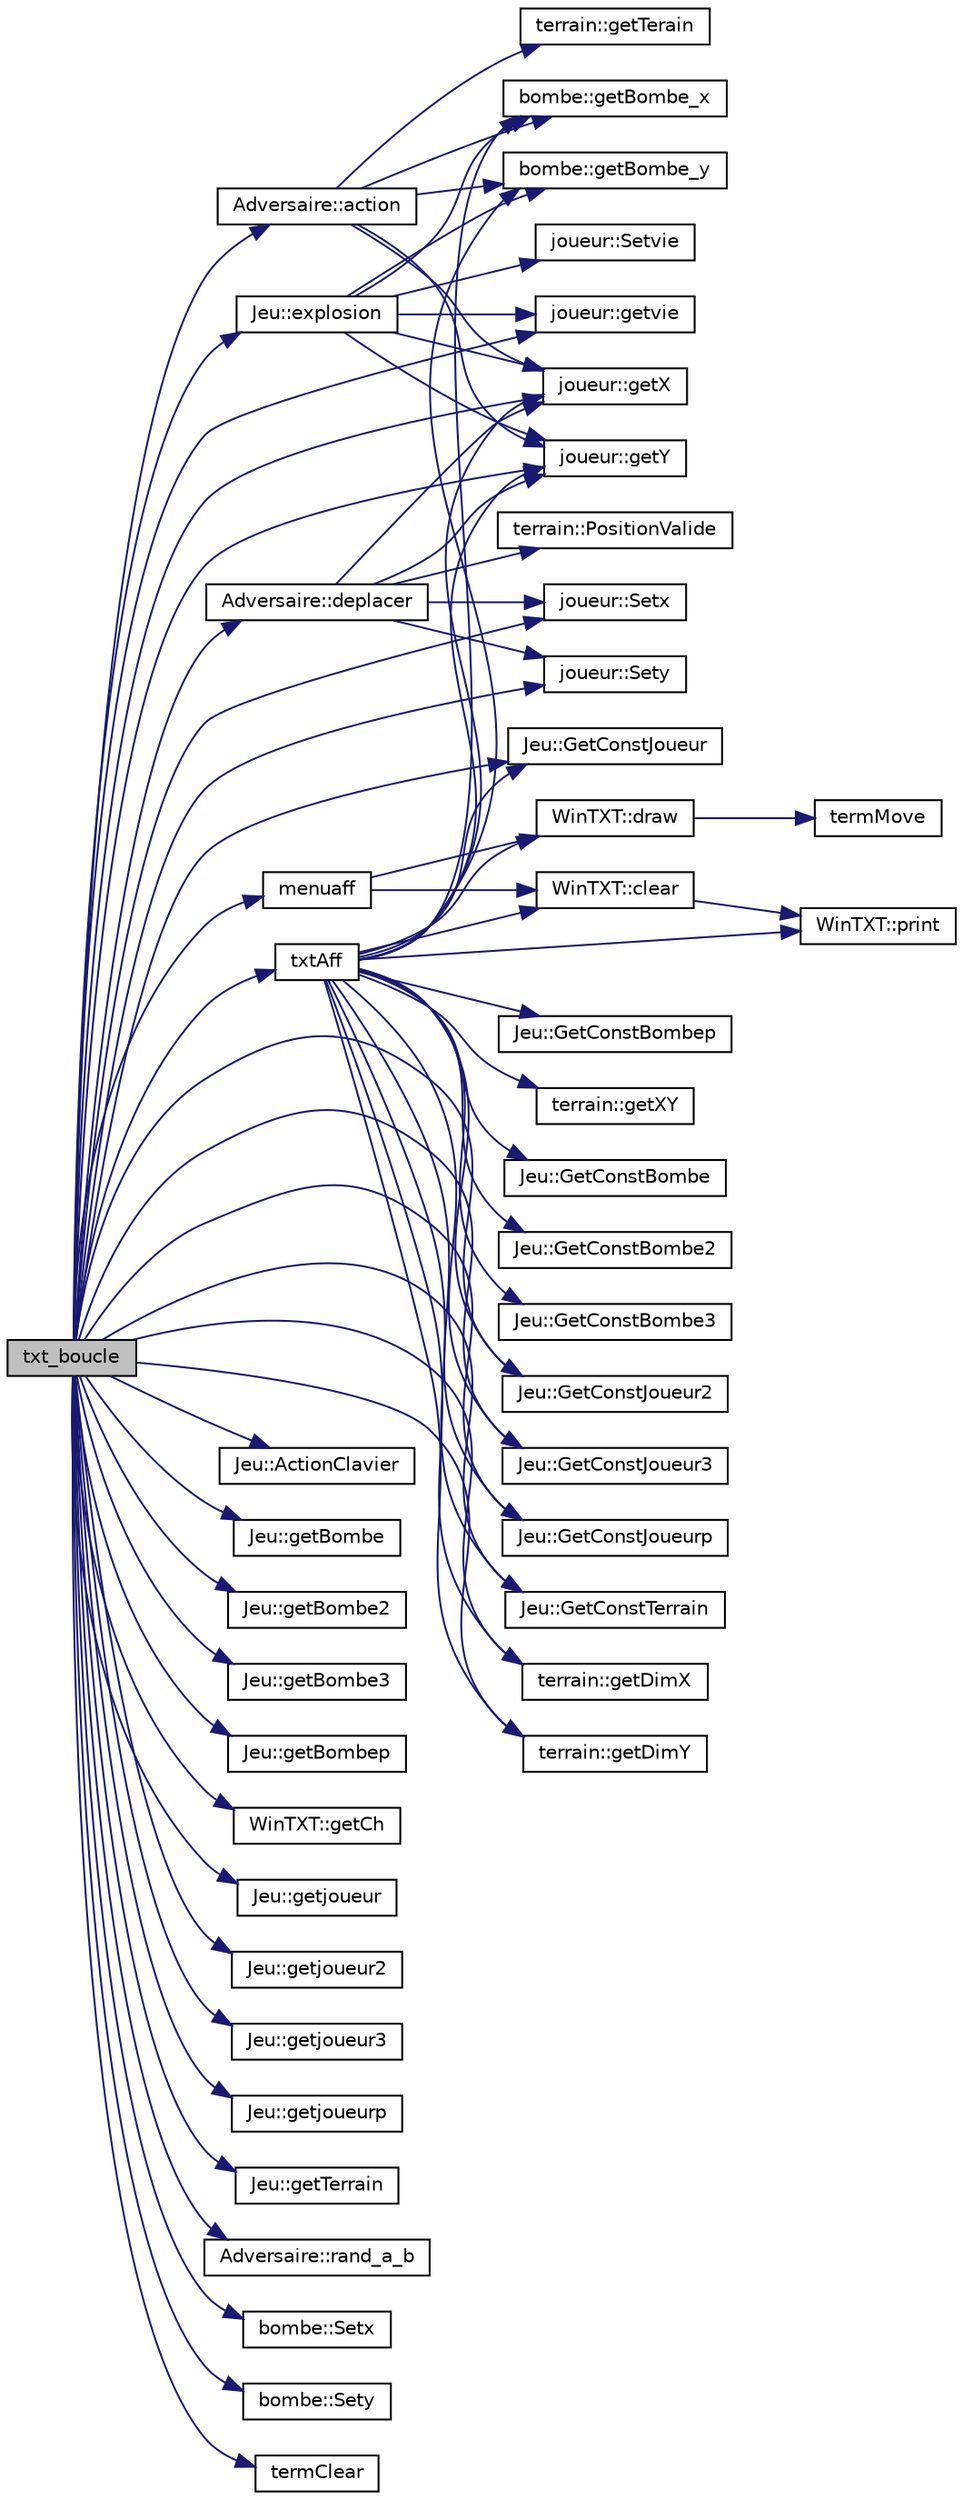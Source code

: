 digraph "txt_boucle"
{
 // LATEX_PDF_SIZE
  edge [fontname="Helvetica",fontsize="10",labelfontname="Helvetica",labelfontsize="10"];
  node [fontname="Helvetica",fontsize="10",shape=record];
  rankdir="LR";
  Node1 [label="txt_boucle",height=0.2,width=0.4,color="black", fillcolor="grey75", style="filled", fontcolor="black",tooltip=" "];
  Node1 -> Node2 [color="midnightblue",fontsize="10",style="solid"];
  Node2 [label="Adversaire::action",height=0.2,width=0.4,color="black", fillcolor="white", style="filled",URL="$class_adversaire.html#a4bbf36e019fb0082f22a0ae7eada3e12",tooltip="récupère la priorité actuel en fonction des évenements"];
  Node2 -> Node3 [color="midnightblue",fontsize="10",style="solid"];
  Node3 [label="bombe::getBombe_x",height=0.2,width=0.4,color="black", fillcolor="white", style="filled",URL="$classbombe.html#ad073269da4c1f12fb8509c71fefef956",tooltip="récupère la position de la bombe en x"];
  Node2 -> Node4 [color="midnightblue",fontsize="10",style="solid"];
  Node4 [label="bombe::getBombe_y",height=0.2,width=0.4,color="black", fillcolor="white", style="filled",URL="$classbombe.html#a9aa3c213fa42cf5290a7efecdc0bc85c",tooltip="récupère la position de la bombe en y"];
  Node2 -> Node5 [color="midnightblue",fontsize="10",style="solid"];
  Node5 [label="terrain::getTerain",height=0.2,width=0.4,color="black", fillcolor="white", style="filled",URL="$classterrain.html#a2094b312c238ba64064a9039f8e83235",tooltip="récupère la caractère en x et y"];
  Node2 -> Node6 [color="midnightblue",fontsize="10",style="solid"];
  Node6 [label="joueur::getX",height=0.2,width=0.4,color="black", fillcolor="white", style="filled",URL="$classjoueur.html#ac2092f62ef1098554a9c1f8d8c17652e",tooltip="réupère x"];
  Node2 -> Node7 [color="midnightblue",fontsize="10",style="solid"];
  Node7 [label="joueur::getY",height=0.2,width=0.4,color="black", fillcolor="white", style="filled",URL="$classjoueur.html#a970f12e6816e71032a91611ee8a51a96",tooltip="récupère y"];
  Node1 -> Node8 [color="midnightblue",fontsize="10",style="solid"];
  Node8 [label="Jeu::ActionClavier",height=0.2,width=0.4,color="black", fillcolor="white", style="filled",URL="$class_jeu.html#adfc48ae1bae9af5c6ca4dc6f4c534176",tooltip="bouge le joueur selon la touche appuyé"];
  Node1 -> Node9 [color="midnightblue",fontsize="10",style="solid"];
  Node9 [label="Adversaire::deplacer",height=0.2,width=0.4,color="black", fillcolor="white", style="filled",URL="$class_adversaire.html#a0003dc1cc9c750ab158ee7553dfa2e35",tooltip="deplace le joueur j dans une direction donné"];
  Node9 -> Node6 [color="midnightblue",fontsize="10",style="solid"];
  Node9 -> Node7 [color="midnightblue",fontsize="10",style="solid"];
  Node9 -> Node10 [color="midnightblue",fontsize="10",style="solid"];
  Node10 [label="terrain::PositionValide",height=0.2,width=0.4,color="black", fillcolor="white", style="filled",URL="$classterrain.html#a54d1c0bd769541db3509efe843bc0845",tooltip="vérifie si la position est valide"];
  Node9 -> Node11 [color="midnightblue",fontsize="10",style="solid"];
  Node11 [label="joueur::Setx",height=0.2,width=0.4,color="black", fillcolor="white", style="filled",URL="$classjoueur.html#ad0725917b5ae7532c3a517282cf342e9",tooltip="défini x"];
  Node9 -> Node12 [color="midnightblue",fontsize="10",style="solid"];
  Node12 [label="joueur::Sety",height=0.2,width=0.4,color="black", fillcolor="white", style="filled",URL="$classjoueur.html#a4301218b5e964987b2d6c03a8b2cf81f",tooltip="défini y"];
  Node1 -> Node13 [color="midnightblue",fontsize="10",style="solid"];
  Node13 [label="Jeu::explosion",height=0.2,width=0.4,color="black", fillcolor="white", style="filled",URL="$class_jeu.html#abdb2f0f98d08b1ef635987569525d17c",tooltip="gère l'explosion de la bombe"];
  Node13 -> Node3 [color="midnightblue",fontsize="10",style="solid"];
  Node13 -> Node4 [color="midnightblue",fontsize="10",style="solid"];
  Node13 -> Node14 [color="midnightblue",fontsize="10",style="solid"];
  Node14 [label="joueur::getvie",height=0.2,width=0.4,color="black", fillcolor="white", style="filled",URL="$classjoueur.html#adcd0602be958ff257ed6f037c30da581",tooltip="récupère la vie"];
  Node13 -> Node6 [color="midnightblue",fontsize="10",style="solid"];
  Node13 -> Node7 [color="midnightblue",fontsize="10",style="solid"];
  Node13 -> Node15 [color="midnightblue",fontsize="10",style="solid"];
  Node15 [label="joueur::Setvie",height=0.2,width=0.4,color="black", fillcolor="white", style="filled",URL="$classjoueur.html#a94c4f250911d12e57fe40a4edc4f6f74",tooltip="modifie la vie acutelle"];
  Node1 -> Node16 [color="midnightblue",fontsize="10",style="solid"];
  Node16 [label="Jeu::getBombe",height=0.2,width=0.4,color="black", fillcolor="white", style="filled",URL="$class_jeu.html#a0c71ad5af874df87d732fb3c72224856",tooltip="récupère la bombe du joueur"];
  Node1 -> Node17 [color="midnightblue",fontsize="10",style="solid"];
  Node17 [label="Jeu::getBombe2",height=0.2,width=0.4,color="black", fillcolor="white", style="filled",URL="$class_jeu.html#afe1d6d460afd7a351769aac5c3d79bdb",tooltip="récupère la bombe de l'ordi 2"];
  Node1 -> Node18 [color="midnightblue",fontsize="10",style="solid"];
  Node18 [label="Jeu::getBombe3",height=0.2,width=0.4,color="black", fillcolor="white", style="filled",URL="$class_jeu.html#a8cebad13bdb1b971ed739f093fea9cda",tooltip="récupère la bombe de l'ordi 3"];
  Node1 -> Node19 [color="midnightblue",fontsize="10",style="solid"];
  Node19 [label="Jeu::getBombep",height=0.2,width=0.4,color="black", fillcolor="white", style="filled",URL="$class_jeu.html#a48413bcd76f9de822d742353849b2b32",tooltip="récupère la bombe de l'ordi1"];
  Node1 -> Node20 [color="midnightblue",fontsize="10",style="solid"];
  Node20 [label="WinTXT::getCh",height=0.2,width=0.4,color="black", fillcolor="white", style="filled",URL="$class_win_t_x_t.html#a418c66475403586ac57a80eceb409166",tooltip=" "];
  Node1 -> Node21 [color="midnightblue",fontsize="10",style="solid"];
  Node21 [label="Jeu::GetConstJoueur",height=0.2,width=0.4,color="black", fillcolor="white", style="filled",URL="$class_jeu.html#aa69b8a47e56142aeec7f131dea87d2ec",tooltip="récupère le joueur"];
  Node1 -> Node22 [color="midnightblue",fontsize="10",style="solid"];
  Node22 [label="Jeu::GetConstJoueur2",height=0.2,width=0.4,color="black", fillcolor="white", style="filled",URL="$class_jeu.html#a7e9bf65ddd85c03135ebd0a20f022710",tooltip="récupère l'ordi 2"];
  Node1 -> Node23 [color="midnightblue",fontsize="10",style="solid"];
  Node23 [label="Jeu::GetConstJoueur3",height=0.2,width=0.4,color="black", fillcolor="white", style="filled",URL="$class_jeu.html#a1e3546a6e0cbbe41b09683ee9f58e44d",tooltip="récupère l'ordi 3"];
  Node1 -> Node24 [color="midnightblue",fontsize="10",style="solid"];
  Node24 [label="Jeu::GetConstJoueurp",height=0.2,width=0.4,color="black", fillcolor="white", style="filled",URL="$class_jeu.html#a7eb10e50a81b8039a232453811ae4327",tooltip="récupère l'ordi 1"];
  Node1 -> Node25 [color="midnightblue",fontsize="10",style="solid"];
  Node25 [label="Jeu::GetConstTerrain",height=0.2,width=0.4,color="black", fillcolor="white", style="filled",URL="$class_jeu.html#aeab7a7e56961714c31879f1724b908b0",tooltip="récupère un terrain"];
  Node1 -> Node26 [color="midnightblue",fontsize="10",style="solid"];
  Node26 [label="terrain::getDimX",height=0.2,width=0.4,color="black", fillcolor="white", style="filled",URL="$classterrain.html#af74e60acdf88633cdca5994db09411e7",tooltip="récupère la dimension en x"];
  Node1 -> Node27 [color="midnightblue",fontsize="10",style="solid"];
  Node27 [label="terrain::getDimY",height=0.2,width=0.4,color="black", fillcolor="white", style="filled",URL="$classterrain.html#a519ffe73d9e51bb75a23c5c897246b15",tooltip="récupère la dimension en y"];
  Node1 -> Node28 [color="midnightblue",fontsize="10",style="solid"];
  Node28 [label="Jeu::getjoueur",height=0.2,width=0.4,color="black", fillcolor="white", style="filled",URL="$class_jeu.html#ac814978bebd2a4040c2e5e98a000aabc",tooltip="récupère le joueur"];
  Node1 -> Node29 [color="midnightblue",fontsize="10",style="solid"];
  Node29 [label="Jeu::getjoueur2",height=0.2,width=0.4,color="black", fillcolor="white", style="filled",URL="$class_jeu.html#a65063c1bd932d1d3cf80217251d88644",tooltip="récupère l'ordi 2"];
  Node1 -> Node30 [color="midnightblue",fontsize="10",style="solid"];
  Node30 [label="Jeu::getjoueur3",height=0.2,width=0.4,color="black", fillcolor="white", style="filled",URL="$class_jeu.html#a9a68241a8c2fea40716d178e3b3af118",tooltip="récupère l'ordi 3"];
  Node1 -> Node31 [color="midnightblue",fontsize="10",style="solid"];
  Node31 [label="Jeu::getjoueurp",height=0.2,width=0.4,color="black", fillcolor="white", style="filled",URL="$class_jeu.html#a97cd61825d6209a9c11c4bc2eb3a8228",tooltip="récupère l'ordi 1"];
  Node1 -> Node32 [color="midnightblue",fontsize="10",style="solid"];
  Node32 [label="Jeu::getTerrain",height=0.2,width=0.4,color="black", fillcolor="white", style="filled",URL="$class_jeu.html#a0730adb1f08b1ee3dac8fca7964cf120",tooltip="récupère un terrain"];
  Node1 -> Node14 [color="midnightblue",fontsize="10",style="solid"];
  Node1 -> Node6 [color="midnightblue",fontsize="10",style="solid"];
  Node1 -> Node7 [color="midnightblue",fontsize="10",style="solid"];
  Node1 -> Node33 [color="midnightblue",fontsize="10",style="solid"];
  Node33 [label="menuaff",height=0.2,width=0.4,color="black", fillcolor="white", style="filled",URL="$text_8cpp.html#a29a1bfcc6a1169185f63886b9c5bb4ae",tooltip=" "];
  Node33 -> Node34 [color="midnightblue",fontsize="10",style="solid"];
  Node34 [label="WinTXT::clear",height=0.2,width=0.4,color="black", fillcolor="white", style="filled",URL="$class_win_t_x_t.html#a1b4cb203533f78bed29498591631f436",tooltip=" "];
  Node34 -> Node35 [color="midnightblue",fontsize="10",style="solid"];
  Node35 [label="WinTXT::print",height=0.2,width=0.4,color="black", fillcolor="white", style="filled",URL="$class_win_t_x_t.html#a407cce45e7f81546540f4f8a9b85ce45",tooltip=" "];
  Node33 -> Node36 [color="midnightblue",fontsize="10",style="solid"];
  Node36 [label="WinTXT::draw",height=0.2,width=0.4,color="black", fillcolor="white", style="filled",URL="$class_win_t_x_t.html#af83a18827593465fc397983c97b4e886",tooltip=" "];
  Node36 -> Node37 [color="midnightblue",fontsize="10",style="solid"];
  Node37 [label="termMove",height=0.2,width=0.4,color="black", fillcolor="white", style="filled",URL="$_wintxt_8cpp.html#a0038303af38e1a50f24e3d4e33a4635b",tooltip=" "];
  Node1 -> Node38 [color="midnightblue",fontsize="10",style="solid"];
  Node38 [label="Adversaire::rand_a_b",height=0.2,width=0.4,color="black", fillcolor="white", style="filled",URL="$class_adversaire.html#a3b4ce64663eda56d7a3a355cf6e900cd",tooltip="génère un random"];
  Node1 -> Node39 [color="midnightblue",fontsize="10",style="solid"];
  Node39 [label="bombe::Setx",height=0.2,width=0.4,color="black", fillcolor="white", style="filled",URL="$classbombe.html#a1f55162f6ac46190a5e964b2b5eb6379",tooltip="modifie la position de x"];
  Node1 -> Node11 [color="midnightblue",fontsize="10",style="solid"];
  Node1 -> Node40 [color="midnightblue",fontsize="10",style="solid"];
  Node40 [label="bombe::Sety",height=0.2,width=0.4,color="black", fillcolor="white", style="filled",URL="$classbombe.html#a1db5859ac1712036e9d3d4911eaae703",tooltip="modifie la position de y"];
  Node1 -> Node12 [color="midnightblue",fontsize="10",style="solid"];
  Node1 -> Node41 [color="midnightblue",fontsize="10",style="solid"];
  Node41 [label="termClear",height=0.2,width=0.4,color="black", fillcolor="white", style="filled",URL="$_wintxt_8cpp.html#abfddca010a6ceb2c5292c98247a434ce",tooltip=" "];
  Node1 -> Node42 [color="midnightblue",fontsize="10",style="solid"];
  Node42 [label="txtAff",height=0.2,width=0.4,color="black", fillcolor="white", style="filled",URL="$text_8cpp.html#afde74a955ef9ff6e1307ae8e4912487b",tooltip=" "];
  Node42 -> Node34 [color="midnightblue",fontsize="10",style="solid"];
  Node42 -> Node36 [color="midnightblue",fontsize="10",style="solid"];
  Node42 -> Node3 [color="midnightblue",fontsize="10",style="solid"];
  Node42 -> Node4 [color="midnightblue",fontsize="10",style="solid"];
  Node42 -> Node43 [color="midnightblue",fontsize="10",style="solid"];
  Node43 [label="Jeu::GetConstBombe",height=0.2,width=0.4,color="black", fillcolor="white", style="filled",URL="$class_jeu.html#aa86c48e07d7d67e45b59ba5fa309fd7f",tooltip="récupère la bombe du joueur"];
  Node42 -> Node44 [color="midnightblue",fontsize="10",style="solid"];
  Node44 [label="Jeu::GetConstBombe2",height=0.2,width=0.4,color="black", fillcolor="white", style="filled",URL="$class_jeu.html#a88772730ea5241f4c8a4da7a00b92e40",tooltip="récupère la bombe de l'ordi 2"];
  Node42 -> Node45 [color="midnightblue",fontsize="10",style="solid"];
  Node45 [label="Jeu::GetConstBombe3",height=0.2,width=0.4,color="black", fillcolor="white", style="filled",URL="$class_jeu.html#a8ea76dc87d3d6a0630c9db4b9660bf4c",tooltip="récupère la bombe de l'ordi 3"];
  Node42 -> Node46 [color="midnightblue",fontsize="10",style="solid"];
  Node46 [label="Jeu::GetConstBombep",height=0.2,width=0.4,color="black", fillcolor="white", style="filled",URL="$class_jeu.html#ad1fc57242b6efa66908401ea7102279c",tooltip="récupère la bombe de l'ordi 1"];
  Node42 -> Node21 [color="midnightblue",fontsize="10",style="solid"];
  Node42 -> Node22 [color="midnightblue",fontsize="10",style="solid"];
  Node42 -> Node23 [color="midnightblue",fontsize="10",style="solid"];
  Node42 -> Node24 [color="midnightblue",fontsize="10",style="solid"];
  Node42 -> Node25 [color="midnightblue",fontsize="10",style="solid"];
  Node42 -> Node26 [color="midnightblue",fontsize="10",style="solid"];
  Node42 -> Node27 [color="midnightblue",fontsize="10",style="solid"];
  Node42 -> Node6 [color="midnightblue",fontsize="10",style="solid"];
  Node42 -> Node47 [color="midnightblue",fontsize="10",style="solid"];
  Node47 [label="terrain::getXY",height=0.2,width=0.4,color="black", fillcolor="white", style="filled",URL="$classterrain.html#a03f0a79123d559f2c072dd17fc89d9f7",tooltip="récupère le carctère en x et y"];
  Node42 -> Node7 [color="midnightblue",fontsize="10",style="solid"];
  Node42 -> Node35 [color="midnightblue",fontsize="10",style="solid"];
}
